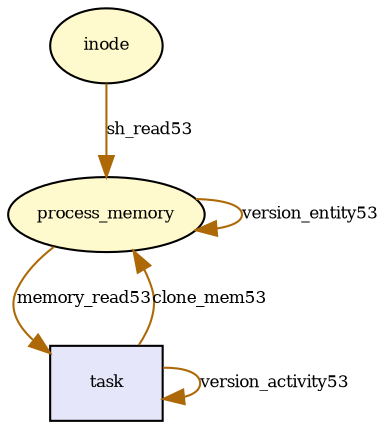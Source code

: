 digraph RGL__DirectedAdjacencyGraph {process_memory[fontsize = 8,label = "process_memory",shape = ellipse, fillcolor="#fffacd", style = filled]

process_memory -> process_memory[fontsize = 8,label = "version_entity53", color="#ad6907"]

inode[fontsize = 8,label = "inode",shape = ellipse, fillcolor="#fffacd", style = filled]

inode -> process_memory[fontsize = 8,label = "sh_read53", color="#ad6907"]

task[fontsize = 8,label = "task",shape = rectangle, fillcolor="#e6e6fa", style = filled]

task -> task[fontsize = 8,label = "version_activity53", color="#ad6907"]

process_memory -> task[fontsize = 8,label = "memory_read53", color="#ad6907"]

task -> process_memory[fontsize = 8,label = "clone_mem53", color="#ad6907"]

}